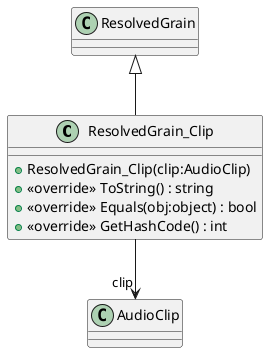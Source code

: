 @startuml
class ResolvedGrain_Clip {
    + ResolvedGrain_Clip(clip:AudioClip)
    + <<override>> ToString() : string
    + <<override>> Equals(obj:object) : bool
    + <<override>> GetHashCode() : int
}
ResolvedGrain <|-- ResolvedGrain_Clip
ResolvedGrain_Clip --> "clip" AudioClip
@enduml

